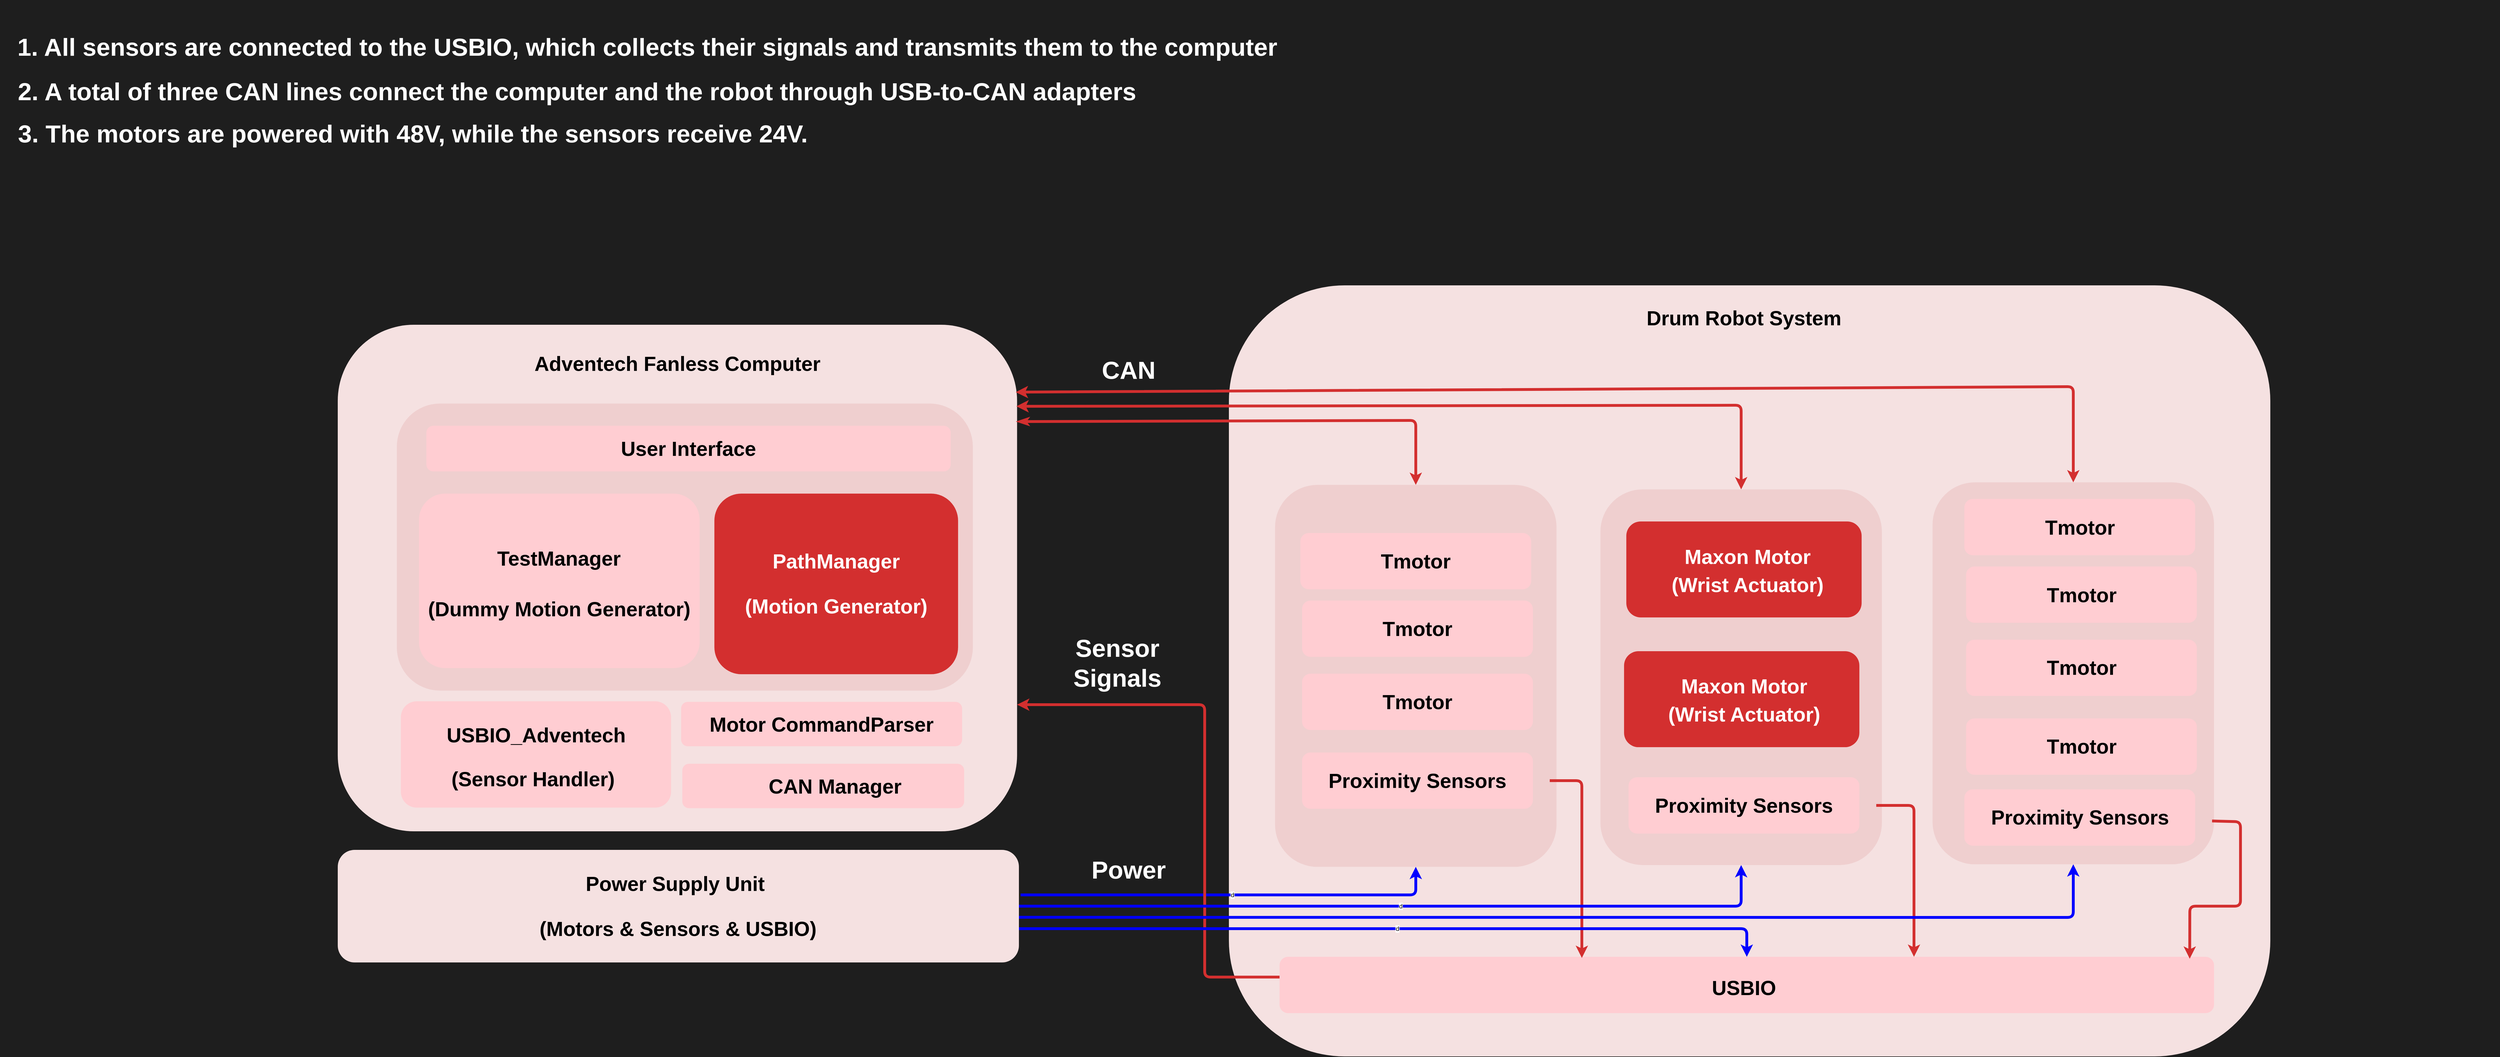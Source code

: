 <mxfile>
    <diagram id="fUJuaP0UBfGO78dAU-vV" name="Page-1">
        <mxGraphModel dx="5084" dy="4507" grid="1" gridSize="10" guides="1" tooltips="1" connect="1" arrows="1" fold="1" page="1" pageScale="1" pageWidth="291" pageHeight="413" background="light-dark(#1E1E1E,#535353)" math="0" shadow="0">
            <root>
                <mxCell id="0"/>
                <mxCell id="1" parent="0"/>
                <mxCell id="41" value="" style="group" parent="1" vertex="1" connectable="0">
                    <mxGeometry x="-990.0" y="-1160" width="4280" height="1467" as="geometry"/>
                </mxCell>
                <mxCell id="152" value="" style="group" parent="41" vertex="1" connectable="0">
                    <mxGeometry x="2003" y="237" width="1930" height="1230" as="geometry"/>
                </mxCell>
                <mxCell id="78" value="&lt;h1&gt;&lt;br&gt;&lt;/h1&gt;" style="rounded=1;whiteSpace=wrap;html=1;fillColor=light-dark(#F5E1E1,#EDEDED);strokeColor=none;align=center;verticalAlign=middle;fontFamily=Helvetica;fontSize=12;fontColor=default;" parent="152" vertex="1">
                    <mxGeometry x="20" y="-140" width="1850" height="1370" as="geometry"/>
                </mxCell>
                <mxCell id="93" value="&lt;h1&gt;&lt;br&gt;&lt;/h1&gt;" style="rounded=1;whiteSpace=wrap;html=1;fillColor=light-dark(#EFCFCF,#EDEDED);strokeColor=none;align=center;verticalAlign=middle;fontFamily=Helvetica;fontSize=12;fontColor=default;container=0;" parent="152" vertex="1">
                    <mxGeometry x="680" y="222.48" width="500" height="667.52" as="geometry"/>
                </mxCell>
                <mxCell id="148" value="&lt;h1&gt;&lt;br&gt;&lt;/h1&gt;" style="rounded=1;whiteSpace=wrap;html=1;fillColor=light-dark(#D32F2F,#EDEDED);strokeColor=none;align=center;verticalAlign=middle;fontFamily=Helvetica;fontSize=12;fontColor=default;" parent="152" vertex="1">
                    <mxGeometry x="721.99" y="510.0" width="418" height="170.52" as="geometry"/>
                </mxCell>
                <mxCell id="95" value="" style="group" parent="152" vertex="1" connectable="0">
                    <mxGeometry x="102.0" y="324.5" width="1743" height="580" as="geometry"/>
                </mxCell>
                <mxCell id="112" value="" style="group" parent="95" vertex="1" connectable="0">
                    <mxGeometry width="681.824" height="568.63" as="geometry"/>
                </mxCell>
                <mxCell id="81" value="&lt;h1&gt;&lt;br&gt;&lt;/h1&gt;" style="rounded=1;whiteSpace=wrap;html=1;fillColor=light-dark(#EFCFCF,#EDEDED);strokeColor=none;align=center;verticalAlign=middle;fontFamily=Helvetica;fontSize=12;fontColor=default;container=0;" parent="112" vertex="1">
                    <mxGeometry y="-110" width="500" height="678.63" as="geometry"/>
                </mxCell>
                <mxCell id="127" value="" style="group" parent="112" vertex="1" connectable="0">
                    <mxGeometry x="15.01" y="-24.5" width="666.814" height="501.89" as="geometry"/>
                </mxCell>
                <mxCell id="99" value="" style="group" parent="127" vertex="1" connectable="0">
                    <mxGeometry width="469.98" height="100" as="geometry"/>
                </mxCell>
                <mxCell id="97" value="&lt;h1&gt;&lt;br&gt;&lt;/h1&gt;" style="rounded=1;whiteSpace=wrap;html=1;fillColor=light-dark(#FFCDD2,#EDEDED);strokeColor=none;align=center;verticalAlign=middle;fontFamily=Helvetica;fontSize=12;fontColor=default;" parent="99" vertex="1">
                    <mxGeometry x="29.99" width="410" height="100" as="geometry"/>
                </mxCell>
                <mxCell id="98" value="&lt;h1&gt;&lt;font color=&quot;#000000&quot;&gt;Tmotor&lt;/font&gt;&lt;/h1&gt;" style="text;html=1;align=center;verticalAlign=middle;whiteSpace=wrap;rounded=0;fontFamily=Helvetica;fontSize=18;fontColor=default;" parent="99" vertex="1">
                    <mxGeometry y="11.89" width="469.98" height="76.22" as="geometry"/>
                </mxCell>
                <mxCell id="100" value="" style="group" parent="127" vertex="1" connectable="0">
                    <mxGeometry x="2.99" y="120" width="469.98" height="100" as="geometry"/>
                </mxCell>
                <mxCell id="101" value="&lt;h1&gt;&lt;br&gt;&lt;/h1&gt;" style="rounded=1;whiteSpace=wrap;html=1;fillColor=light-dark(#FFCDD2,#EDEDED);strokeColor=none;align=center;verticalAlign=middle;fontFamily=Helvetica;fontSize=12;fontColor=default;" parent="100" vertex="1">
                    <mxGeometry x="29.99" width="410" height="100" as="geometry"/>
                </mxCell>
                <mxCell id="102" value="&lt;h1&gt;&lt;font color=&quot;#000000&quot;&gt;Tmotor&lt;/font&gt;&lt;/h1&gt;" style="text;html=1;align=center;verticalAlign=middle;whiteSpace=wrap;rounded=0;fontFamily=Helvetica;fontSize=18;fontColor=default;" parent="100" vertex="1">
                    <mxGeometry y="11.89" width="469.98" height="76.22" as="geometry"/>
                </mxCell>
                <mxCell id="103" value="" style="group" parent="127" vertex="1" connectable="0">
                    <mxGeometry x="2.99" y="250" width="663.824" height="140" as="geometry"/>
                </mxCell>
                <mxCell id="104" value="&lt;h1&gt;&lt;br&gt;&lt;/h1&gt;" style="rounded=1;whiteSpace=wrap;html=1;fillColor=light-dark(#FFCDD2,#EDEDED);strokeColor=none;align=center;verticalAlign=middle;fontFamily=Helvetica;fontSize=12;fontColor=default;" parent="103" vertex="1">
                    <mxGeometry x="29.99" width="410" height="100" as="geometry"/>
                </mxCell>
                <mxCell id="105" value="&lt;h1&gt;&lt;font color=&quot;#000000&quot;&gt;Tmotor&lt;/font&gt;&lt;/h1&gt;" style="text;html=1;align=center;verticalAlign=middle;whiteSpace=wrap;rounded=0;fontFamily=Helvetica;fontSize=18;fontColor=default;" parent="103" vertex="1">
                    <mxGeometry y="11.89" width="469.98" height="76.22" as="geometry"/>
                </mxCell>
                <mxCell id="109" value="" style="group" parent="127" vertex="1" connectable="0">
                    <mxGeometry x="2.99" y="390" width="663.824" height="111.89" as="geometry"/>
                </mxCell>
                <mxCell id="110" value="&lt;h1&gt;&lt;br&gt;&lt;/h1&gt;" style="rounded=1;whiteSpace=wrap;html=1;fillColor=light-dark(#FFCDD2,#EDEDED);strokeColor=none;align=center;verticalAlign=middle;fontFamily=Helvetica;fontSize=12;fontColor=default;" parent="109" vertex="1">
                    <mxGeometry x="29.99" width="410" height="100" as="geometry"/>
                </mxCell>
                <mxCell id="111" value="&lt;h1&gt;&lt;font color=&quot;#000000&quot;&gt;Proximity Sensors&lt;/font&gt;&lt;/h1&gt;" style="text;html=1;align=center;verticalAlign=middle;whiteSpace=wrap;rounded=0;fontFamily=Helvetica;fontSize=18;fontColor=default;" parent="109" vertex="1">
                    <mxGeometry y="11.89" width="469.98" height="76.22" as="geometry"/>
                </mxCell>
                <mxCell id="186" value="" style="endArrow=classic;html=1;strokeWidth=5;strokeColor=light-dark(#d32f2f, #ededed);" parent="95" source="151" edge="1">
                    <mxGeometry relative="1" as="geometry">
                        <mxPoint x="1078.0" y="413.5" as="sourcePoint"/>
                        <mxPoint x="1135" y="728.5" as="targetPoint"/>
                        <Array as="points">
                            <mxPoint x="1135" y="459.5"/>
                        </Array>
                    </mxGeometry>
                </mxCell>
                <mxCell id="106" value="" style="group" parent="152" vertex="1" connectable="0">
                    <mxGeometry y="1053" width="1850" height="100" as="geometry"/>
                </mxCell>
                <mxCell id="107" value="&lt;h1&gt;&lt;br&gt;&lt;/h1&gt;" style="rounded=1;whiteSpace=wrap;html=1;fillColor=light-dark(#FFCDD2,#EDEDED);strokeColor=none;align=center;verticalAlign=middle;fontFamily=Helvetica;fontSize=12;fontColor=default;" parent="106" vertex="1">
                    <mxGeometry x="110" width="1660" height="100" as="geometry"/>
                </mxCell>
                <mxCell id="128" value="" style="group" parent="152" vertex="1" connectable="0">
                    <mxGeometry x="1270.0" y="320" width="500.0" height="568.63" as="geometry"/>
                </mxCell>
                <mxCell id="129" value="&lt;h1&gt;&lt;br&gt;&lt;/h1&gt;" style="rounded=1;whiteSpace=wrap;html=1;fillColor=light-dark(#EFCFCF,#EDEDED);strokeColor=none;align=center;verticalAlign=middle;fontFamily=Helvetica;fontSize=12;fontColor=default;container=0;" parent="128" vertex="1">
                    <mxGeometry y="-110" width="500" height="678.63" as="geometry"/>
                </mxCell>
                <mxCell id="131" value="" style="group" parent="128" vertex="1" connectable="0">
                    <mxGeometry x="26.53" y="-80.5" width="469.98" height="100" as="geometry"/>
                </mxCell>
                <mxCell id="132" value="&lt;h1&gt;&lt;br&gt;&lt;/h1&gt;" style="rounded=1;whiteSpace=wrap;html=1;fillColor=light-dark(#FFCDD2,#EDEDED);strokeColor=none;align=center;verticalAlign=middle;fontFamily=Helvetica;fontSize=12;fontColor=default;" parent="131" vertex="1">
                    <mxGeometry x="29.99" width="410" height="100" as="geometry"/>
                </mxCell>
                <mxCell id="133" value="&lt;h1&gt;&lt;font color=&quot;#000000&quot;&gt;Tmotor&lt;/font&gt;&lt;/h1&gt;" style="text;html=1;align=center;verticalAlign=middle;whiteSpace=wrap;rounded=0;fontFamily=Helvetica;fontSize=18;fontColor=default;" parent="131" vertex="1">
                    <mxGeometry y="11.89" width="469.98" height="76.22" as="geometry"/>
                </mxCell>
                <mxCell id="134" value="" style="group" parent="128" vertex="1" connectable="0">
                    <mxGeometry x="29.52" y="39.5" width="469.98" height="100" as="geometry"/>
                </mxCell>
                <mxCell id="135" value="&lt;h1&gt;&lt;br&gt;&lt;/h1&gt;" style="rounded=1;whiteSpace=wrap;html=1;fillColor=light-dark(#FFCDD2,#EDEDED);strokeColor=none;align=center;verticalAlign=middle;fontFamily=Helvetica;fontSize=12;fontColor=default;" parent="134" vertex="1">
                    <mxGeometry x="29.99" width="410" height="100" as="geometry"/>
                </mxCell>
                <mxCell id="136" value="&lt;h1&gt;&lt;font color=&quot;#000000&quot;&gt;Tmotor&lt;/font&gt;&lt;/h1&gt;" style="text;html=1;align=center;verticalAlign=middle;whiteSpace=wrap;rounded=0;fontFamily=Helvetica;fontSize=18;fontColor=default;" parent="134" vertex="1">
                    <mxGeometry y="11.89" width="469.98" height="76.22" as="geometry"/>
                </mxCell>
                <mxCell id="137" value="" style="group" parent="128" vertex="1" connectable="0">
                    <mxGeometry x="29.52" y="169.5" width="469.98" height="100" as="geometry"/>
                </mxCell>
                <mxCell id="138" value="&lt;h1&gt;&lt;br&gt;&lt;/h1&gt;" style="rounded=1;whiteSpace=wrap;html=1;fillColor=light-dark(#FFCDD2,#EDEDED);strokeColor=none;align=center;verticalAlign=middle;fontFamily=Helvetica;fontSize=12;fontColor=default;" parent="137" vertex="1">
                    <mxGeometry x="29.99" width="410" height="100" as="geometry"/>
                </mxCell>
                <mxCell id="139" value="&lt;h1&gt;&lt;font color=&quot;#000000&quot;&gt;Tmotor&lt;/font&gt;&lt;/h1&gt;" style="text;html=1;align=center;verticalAlign=middle;whiteSpace=wrap;rounded=0;fontFamily=Helvetica;fontSize=18;fontColor=default;" parent="137" vertex="1">
                    <mxGeometry y="11.89" width="469.98" height="76.22" as="geometry"/>
                </mxCell>
                <mxCell id="140" value="" style="group" parent="128" vertex="1" connectable="0">
                    <mxGeometry x="29.52" y="309.5" width="469.98" height="100" as="geometry"/>
                </mxCell>
                <mxCell id="141" value="&lt;h1&gt;&lt;br&gt;&lt;/h1&gt;" style="rounded=1;whiteSpace=wrap;html=1;fillColor=light-dark(#FFCDD2,#EDEDED);strokeColor=none;align=center;verticalAlign=middle;fontFamily=Helvetica;fontSize=12;fontColor=default;" parent="140" vertex="1">
                    <mxGeometry x="29.99" width="410" height="100" as="geometry"/>
                </mxCell>
                <mxCell id="142" value="&lt;h1&gt;&lt;font color=&quot;#000000&quot;&gt;Tmotor&lt;/font&gt;&lt;/h1&gt;" style="text;html=1;align=center;verticalAlign=middle;whiteSpace=wrap;rounded=0;fontFamily=Helvetica;fontSize=18;fontColor=default;" parent="140" vertex="1">
                    <mxGeometry y="11.89" width="469.98" height="76.22" as="geometry"/>
                </mxCell>
                <mxCell id="144" value="&lt;h1&gt;&lt;br&gt;&lt;/h1&gt;" style="rounded=1;whiteSpace=wrap;html=1;fillColor=light-dark(#FFCDD2,#EDEDED);strokeColor=none;align=center;verticalAlign=middle;fontFamily=Helvetica;fontSize=12;fontColor=default;" parent="128" vertex="1">
                    <mxGeometry x="56.52" y="435.5" width="410" height="100" as="geometry"/>
                </mxCell>
                <mxCell id="146" value="&lt;h1&gt;&lt;font color=&quot;#000000&quot;&gt;Proximity Sensors&lt;/font&gt;&lt;/h1&gt;" style="text;html=1;align=center;verticalAlign=middle;whiteSpace=wrap;rounded=0;fontFamily=Helvetica;fontSize=18;fontColor=default;" parent="128" vertex="1">
                    <mxGeometry x="26.53" y="447.39" width="469.98" height="76.22" as="geometry"/>
                </mxCell>
                <mxCell id="147" value="&lt;h1&gt;&lt;br&gt;&lt;/h1&gt;" style="rounded=1;whiteSpace=wrap;html=1;fillColor=light-dark(#D32F2F,#EDEDED);strokeColor=none;align=center;verticalAlign=middle;fontFamily=Helvetica;fontSize=12;fontColor=default;" parent="152" vertex="1">
                    <mxGeometry x="725.99" y="279.48" width="418" height="170.52" as="geometry"/>
                </mxCell>
                <mxCell id="150" value="&lt;h1&gt;&lt;br&gt;&lt;/h1&gt;" style="rounded=1;whiteSpace=wrap;html=1;fillColor=light-dark(#FFCDD2,#EDEDED);strokeColor=none;align=center;verticalAlign=middle;fontFamily=Helvetica;fontSize=12;fontColor=default;" parent="152" vertex="1">
                    <mxGeometry x="729.99" y="734" width="410" height="100" as="geometry"/>
                </mxCell>
                <mxCell id="151" value="&lt;h1&gt;&lt;font color=&quot;#000000&quot;&gt;Proximity Sensors&lt;/font&gt;&lt;/h1&gt;" style="text;html=1;align=center;verticalAlign=middle;whiteSpace=wrap;rounded=0;fontFamily=Helvetica;fontSize=18;fontColor=default;" parent="152" vertex="1">
                    <mxGeometry x="700.0" y="745.89" width="469.98" height="76.22" as="geometry"/>
                </mxCell>
                <mxCell id="154" value="&lt;h1&gt;&lt;font style=&quot;color: rgb(255, 255, 255);&quot;&gt;(Wrist Actuator)&lt;/font&gt;&lt;/h1&gt;" style="text;html=1;align=center;verticalAlign=middle;whiteSpace=wrap;rounded=0;fontFamily=Helvetica;fontSize=18;fontColor=#FFFFFF;fillColor=none;labelBackgroundColor=none;labelBorderColor=none;textShadow=0;" parent="152" vertex="1">
                    <mxGeometry x="706.58" y="580" width="456.82" height="84.5" as="geometry"/>
                </mxCell>
                <mxCell id="153" value="&lt;h1&gt;&lt;font style=&quot;color: rgb(255, 255, 255);&quot;&gt;Maxon Motor&lt;/font&gt;&lt;/h1&gt;" style="text;html=1;align=center;verticalAlign=middle;whiteSpace=wrap;rounded=0;fontFamily=Helvetica;fontSize=18;fontColor=#FFFFFF;fillColor=none;labelBackgroundColor=none;labelBorderColor=none;textShadow=0;" parent="152" vertex="1">
                    <mxGeometry x="707.0" y="530" width="456.82" height="84.5" as="geometry"/>
                </mxCell>
                <mxCell id="155" value="&lt;h1&gt;&lt;font style=&quot;color: rgb(255, 255, 255);&quot;&gt;Maxon Motor&lt;/font&gt;&lt;/h1&gt;" style="text;html=1;align=center;verticalAlign=middle;whiteSpace=wrap;rounded=0;fontFamily=Helvetica;fontSize=18;fontColor=#FFFFFF;fillColor=none;labelBackgroundColor=none;labelBorderColor=none;textShadow=0;" parent="152" vertex="1">
                    <mxGeometry x="713.16" y="300" width="456.82" height="84.5" as="geometry"/>
                </mxCell>
                <mxCell id="156" value="&lt;h1&gt;&lt;font style=&quot;color: rgb(255, 255, 255);&quot;&gt;(Wrist Actuator)&lt;/font&gt;&lt;/h1&gt;" style="text;html=1;align=center;verticalAlign=middle;whiteSpace=wrap;rounded=0;fontFamily=Helvetica;fontSize=18;fontColor=#FFFFFF;fillColor=none;labelBackgroundColor=none;labelBorderColor=none;textShadow=0;" parent="152" vertex="1">
                    <mxGeometry x="712.74" y="350" width="456.82" height="84.5" as="geometry"/>
                </mxCell>
                <mxCell id="108" value="&lt;h1&gt;&lt;font color=&quot;#000000&quot;&gt;USBIO&lt;/font&gt;&lt;/h1&gt;" style="text;html=1;align=center;verticalAlign=middle;whiteSpace=wrap;rounded=0;fontFamily=Helvetica;fontSize=18;fontColor=default;" parent="152" vertex="1">
                    <mxGeometry x="109.99" y="1070" width="1650" height="76.22" as="geometry"/>
                </mxCell>
                <mxCell id="177" value="d" style="endArrow=classic;html=1;entryX=0.5;entryY=1;entryDx=0;entryDy=0;strokeWidth=5;strokeColor=light-dark(#0000FF,#EDEDED);" parent="152" target="81" edge="1">
                    <mxGeometry relative="1" as="geometry">
                        <mxPoint x="-350.0" y="943" as="sourcePoint"/>
                        <mxPoint x="943.0" y="863" as="targetPoint"/>
                        <Array as="points">
                            <mxPoint x="352.0" y="943"/>
                        </Array>
                    </mxGeometry>
                </mxCell>
                <mxCell id="79" value="&lt;h1&gt;&lt;font color=&quot;#000000&quot;&gt;Drum Robot System&lt;/font&gt;&lt;/h1&gt;" style="text;html=1;align=center;verticalAlign=middle;whiteSpace=wrap;rounded=0;fontFamily=Helvetica;fontSize=18;fontColor=default;" parent="152" vertex="1">
                    <mxGeometry x="403.26" y="-127" width="1064.3" height="90" as="geometry"/>
                </mxCell>
                <mxCell id="182" value="" style="endArrow=classic;html=1;exitX=1;exitY=0.5;exitDx=0;exitDy=0;strokeWidth=5;strokeColor=light-dark(#d32f2f, #ededed);" parent="152" source="111" edge="1">
                    <mxGeometry relative="1" as="geometry">
                        <mxPoint x="57" y="835" as="sourcePoint"/>
                        <mxPoint x="647.0" y="1055" as="targetPoint"/>
                        <Array as="points">
                            <mxPoint x="647.0" y="740"/>
                        </Array>
                    </mxGeometry>
                </mxCell>
                <mxCell id="187" value="" style="endArrow=classic;html=1;strokeWidth=5;strokeColor=light-dark(#d32f2f, #ededed);entryX=0.974;entryY=0.034;entryDx=0;entryDy=0;entryPerimeter=0;" parent="152" source="146" target="107" edge="1">
                    <mxGeometry relative="1" as="geometry">
                        <mxPoint x="1737.0" y="801.5" as="sourcePoint"/>
                        <mxPoint x="1804.0" y="1070" as="targetPoint"/>
                        <Array as="points">
                            <mxPoint x="1817.0" y="813"/>
                            <mxPoint x="1817.0" y="963"/>
                            <mxPoint x="1727.0" y="963"/>
                        </Array>
                    </mxGeometry>
                </mxCell>
                <mxCell id="44" value="" style="group" parent="41" vertex="1" connectable="0">
                    <mxGeometry x="440" y="300" width="1679.3" height="900" as="geometry"/>
                </mxCell>
                <mxCell id="39" value="&lt;h1&gt;&lt;br&gt;&lt;/h1&gt;" style="rounded=1;whiteSpace=wrap;html=1;fillColor=light-dark(#F5E1E1,#EDEDED);strokeColor=none;align=center;verticalAlign=middle;fontFamily=Helvetica;fontSize=12;fontColor=default;" parent="44" vertex="1">
                    <mxGeometry y="-133" width="1206.739" height="900" as="geometry"/>
                </mxCell>
                <mxCell id="40" value="&lt;h1&gt;&lt;font color=&quot;#000000&quot;&gt;Adventech Fanless Computer&lt;/font&gt;&lt;/h1&gt;" style="text;html=1;align=center;verticalAlign=middle;whiteSpace=wrap;rounded=0;fontFamily=Helvetica;fontSize=18;fontColor=default;" parent="44" vertex="1">
                    <mxGeometry x="116.699" y="-101.698" width="973.348" height="76.219" as="geometry"/>
                </mxCell>
                <mxCell id="30" value="" style="group" parent="44" vertex="1" connectable="0">
                    <mxGeometry x="112.082" y="645.997" width="1042.33" height="79.94" as="geometry"/>
                </mxCell>
                <mxCell id="54" value="" style="group" parent="30" vertex="1" connectable="0">
                    <mxGeometry width="480" height="78.94" as="geometry"/>
                </mxCell>
                <mxCell id="58" value="" style="group" parent="54" vertex="1" connectable="0">
                    <mxGeometry width="480" height="78.94" as="geometry"/>
                </mxCell>
                <mxCell id="28" value="&lt;h1&gt;&lt;br&gt;&lt;/h1&gt;" style="rounded=1;whiteSpace=wrap;html=1;fillColor=light-dark(#FFCDD2,#EDEDED);strokeColor=none;align=center;verticalAlign=middle;fontFamily=Helvetica;fontSize=12;fontColor=default;" parent="58" vertex="1">
                    <mxGeometry y="-110" width="480" height="188.94" as="geometry"/>
                </mxCell>
                <mxCell id="73" value="&lt;h1&gt;&lt;font color=&quot;#000000&quot;&gt;(Sensor Handler)&amp;nbsp;&lt;/font&gt;&lt;/h1&gt;" style="text;html=1;align=center;verticalAlign=middle;whiteSpace=wrap;rounded=0;fontFamily=Helvetica;fontSize=18;fontColor=default;" parent="58" vertex="1">
                    <mxGeometry x="45.98" y="-11" width="388.03" height="79" as="geometry"/>
                </mxCell>
                <mxCell id="29" value="&lt;h1&gt;&lt;font color=&quot;#000000&quot;&gt;USBIO_Adventech&lt;/font&gt;&lt;/h1&gt;" style="text;html=1;align=center;verticalAlign=middle;whiteSpace=wrap;rounded=0;fontFamily=Helvetica;fontSize=18;fontColor=default;" parent="58" vertex="1">
                    <mxGeometry x="30.508" y="-89.997" width="418.97" height="79" as="geometry"/>
                </mxCell>
                <mxCell id="55" value="" style="group" parent="30" vertex="1" connectable="0">
                    <mxGeometry x="500" y="1" width="542.33" height="78.94" as="geometry"/>
                </mxCell>
                <mxCell id="56" value="&lt;h1&gt;&lt;br&gt;&lt;/h1&gt;" style="rounded=1;whiteSpace=wrap;html=1;fillColor=light-dark(#FFCDD2,#EDEDED);strokeColor=none;align=center;verticalAlign=middle;fontFamily=Helvetica;fontSize=12;fontColor=default;" parent="55" vertex="1">
                    <mxGeometry width="500.612" height="78.94" as="geometry"/>
                </mxCell>
                <mxCell id="57" value="&lt;h1&gt;&lt;font color=&quot;#000000&quot;&gt;CAN Manager&lt;/font&gt;&lt;/h1&gt;" style="text;html=1;align=center;verticalAlign=middle;whiteSpace=wrap;rounded=0;fontFamily=Helvetica;fontSize=18;fontColor=default;" parent="55" vertex="1">
                    <mxGeometry x="69.585" y="1.36" width="403.165" height="77.58" as="geometry"/>
                </mxCell>
                <mxCell id="49" value="&lt;h1&gt;&lt;br&gt;&lt;/h1&gt;" style="rounded=1;whiteSpace=wrap;html=1;fillColor=light-dark(#EFCFCF,#EDEDED);strokeColor=none;align=center;verticalAlign=middle;fontFamily=Helvetica;fontSize=12;fontColor=default;" parent="44" vertex="1">
                    <mxGeometry x="104.946" y="7" width="1023.226" height="510" as="geometry"/>
                </mxCell>
                <mxCell id="45" value="&lt;h1&gt;&lt;br&gt;&lt;/h1&gt;" style="rounded=1;whiteSpace=wrap;html=1;fillColor=light-dark(#D32F2F,#EDEDED);strokeColor=none;align=center;verticalAlign=middle;fontFamily=Helvetica;fontSize=12;fontColor=default;" parent="44" vertex="1">
                    <mxGeometry x="669.032" y="167" width="432.903" height="320.87" as="geometry"/>
                </mxCell>
                <mxCell id="59" value="" style="group" parent="44" vertex="1" connectable="0">
                    <mxGeometry x="649.931" y="536.997" width="480" height="78.94" as="geometry"/>
                </mxCell>
                <mxCell id="60" value="&lt;h1&gt;&lt;br&gt;&lt;/h1&gt;" style="rounded=1;whiteSpace=wrap;html=1;fillColor=light-dark(#FFCDD2,#EDEDED);strokeColor=none;align=center;verticalAlign=middle;fontFamily=Helvetica;fontSize=12;fontColor=default;" parent="59" vertex="1">
                    <mxGeometry x="-40" width="499.14" height="78.94" as="geometry"/>
                </mxCell>
                <mxCell id="61" value="&lt;h1&gt;&lt;font color=&quot;#000000&quot;&gt;Motor CommandParser&lt;/font&gt;&lt;/h1&gt;" style="text;html=1;align=center;verticalAlign=middle;whiteSpace=wrap;rounded=0;fontFamily=Helvetica;fontSize=18;fontColor=default;" parent="59" vertex="1">
                    <mxGeometry x="-1.73" y="1.36" width="422.6" height="77.58" as="geometry"/>
                </mxCell>
                <mxCell id="66" value="&lt;h1&gt;&lt;font style=&quot;color: rgb(255, 255, 255);&quot;&gt;PathManager&lt;/font&gt;&lt;/h1&gt;" style="text;html=1;align=center;verticalAlign=middle;whiteSpace=wrap;rounded=0;fontFamily=Helvetica;fontSize=18;fontColor=#FFFFFF;fillColor=none;labelBackgroundColor=none;labelBorderColor=none;textShadow=0;" parent="44" vertex="1">
                    <mxGeometry x="657.07" y="237" width="456.825" height="100" as="geometry"/>
                </mxCell>
                <mxCell id="63" value="" style="group" parent="44" vertex="1" connectable="0">
                    <mxGeometry x="157.419" y="37" width="931.398" height="100" as="geometry"/>
                </mxCell>
                <mxCell id="64" value="" style="rounded=1;whiteSpace=wrap;html=1;fillColor=light-dark(#FFCDD2,#EDEDED);strokeColor=none;align=center;verticalAlign=middle;fontFamily=Helvetica;fontSize=12;fontColor=default;" parent="63" vertex="1">
                    <mxGeometry y="9.56" width="931.398" height="80.88" as="geometry"/>
                </mxCell>
                <mxCell id="65" value="&lt;h1&gt;&lt;font color=&quot;#000000&quot;&gt;User Interface&lt;/font&gt;&lt;/h1&gt;" style="text;html=1;align=center;verticalAlign=middle;whiteSpace=wrap;rounded=0;fontFamily=Helvetica;fontSize=18;fontColor=default;" parent="63" vertex="1">
                    <mxGeometry x="246.546" width="438.305" height="100" as="geometry"/>
                </mxCell>
                <mxCell id="67" value="" style="group" parent="44" vertex="1" connectable="0">
                    <mxGeometry x="144.301" y="227" width="600" height="250" as="geometry"/>
                </mxCell>
                <mxCell id="68" value="" style="rounded=1;whiteSpace=wrap;html=1;fillColor=light-dark(#FFCDD2,#EDEDED);strokeColor=none;align=center;verticalAlign=middle;fontFamily=Helvetica;fontSize=12;fontColor=default;" parent="67" vertex="1">
                    <mxGeometry y="-60" width="498.495" height="310" as="geometry"/>
                </mxCell>
                <mxCell id="69" value="&lt;h1&gt;&lt;font color=&quot;#000000&quot;&gt;TestManager&lt;/font&gt;&lt;/h1&gt;" style="text;html=1;align=center;verticalAlign=middle;whiteSpace=wrap;rounded=0;fontFamily=Helvetica;fontSize=18;fontColor=default;" parent="67" vertex="1">
                    <mxGeometry x="79.1" y="20" width="340.3" height="70" as="geometry"/>
                </mxCell>
                <mxCell id="74" value="&lt;h1&gt;&lt;font color=&quot;#000000&quot;&gt;(Dummy Motion Generator)&lt;/font&gt;&lt;/h1&gt;" style="text;html=1;align=center;verticalAlign=middle;whiteSpace=wrap;rounded=0;fontFamily=Helvetica;fontSize=18;fontColor=default;" parent="67" vertex="1">
                    <mxGeometry x="-11.2" y="110" width="520.9" height="70" as="geometry"/>
                </mxCell>
                <mxCell id="70" value="&lt;h1&gt;&lt;font style=&quot;color: rgb(255, 255, 255);&quot;&gt;(Motion Generator)&lt;/font&gt;&lt;/h1&gt;" style="text;html=1;align=center;verticalAlign=middle;whiteSpace=wrap;rounded=0;fontFamily=Helvetica;fontSize=18;fontColor=#FFFFFF;fillColor=none;labelBackgroundColor=none;labelBorderColor=none;textShadow=0;" parent="44" vertex="1">
                    <mxGeometry x="657.071" y="317" width="456.825" height="100" as="geometry"/>
                </mxCell>
                <mxCell id="167" value="" style="endArrow=classic;html=1;exitX=0.999;exitY=0.161;exitDx=0;exitDy=0;exitPerimeter=0;entryX=0.5;entryY=0;entryDx=0;entryDy=0;strokeWidth=5;strokeColor=light-dark(#d32f2f, #ededed);startArrow=classicThin;startFill=1;" parent="44" target="81" edge="1">
                    <mxGeometry relative="1" as="geometry">
                        <mxPoint x="1206.74" y="39" as="sourcePoint"/>
                        <mxPoint x="2493.74" y="186" as="targetPoint"/>
                        <Array as="points">
                            <mxPoint x="1915.0" y="37"/>
                        </Array>
                    </mxGeometry>
                </mxCell>
                <mxCell id="179" value="&lt;h1&gt;&lt;font style=&quot;color: rgb(255, 255, 255); font-size: 44px;&quot;&gt;Power&lt;/font&gt;&lt;/h1&gt;" style="text;html=1;align=center;verticalAlign=middle;whiteSpace=wrap;rounded=0;fontFamily=Helvetica;fontSize=18;fontColor=default;" parent="44" vertex="1">
                    <mxGeometry x="1300" y="798" width="210" height="76.22" as="geometry"/>
                </mxCell>
                <mxCell id="195" value="&lt;h1&gt;&lt;font style=&quot;color: rgb(255, 255, 255); font-size: 44px;&quot;&gt;Sensor Signals&lt;/font&gt;&lt;/h1&gt;" style="text;html=1;align=center;verticalAlign=middle;whiteSpace=wrap;rounded=0;fontFamily=Helvetica;fontSize=18;fontColor=default;" vertex="1" parent="44">
                    <mxGeometry x="1280" y="430" width="210" height="76.22" as="geometry"/>
                </mxCell>
                <mxCell id="162" value="" style="endArrow=classic;html=1;exitX=0.998;exitY=0.133;exitDx=0;exitDy=0;exitPerimeter=0;entryX=0.5;entryY=0;entryDx=0;entryDy=0;strokeWidth=5;strokeColor=light-dark(#d32f2f, #ededed);startArrow=classic;startFill=1;" parent="41" source="39" target="129" edge="1">
                    <mxGeometry relative="1" as="geometry">
                        <mxPoint x="1830.0" y="287" as="sourcePoint"/>
                        <mxPoint x="1930.0" y="287" as="targetPoint"/>
                        <Array as="points">
                            <mxPoint x="3523.0" y="277"/>
                        </Array>
                    </mxGeometry>
                </mxCell>
                <mxCell id="165" value="" style="endArrow=classic;html=1;exitX=0.999;exitY=0.161;exitDx=0;exitDy=0;exitPerimeter=0;entryX=0.5;entryY=0;entryDx=0;entryDy=0;strokeWidth=5;strokeColor=light-dark(#d32f2f, #ededed);startArrow=classic;startFill=1;" parent="41" source="39" target="93" edge="1">
                    <mxGeometry relative="1" as="geometry">
                        <mxPoint x="1654" y="297" as="sourcePoint"/>
                        <mxPoint x="3533" y="457" as="targetPoint"/>
                        <Array as="points">
                            <mxPoint x="2933.0" y="310"/>
                        </Array>
                    </mxGeometry>
                </mxCell>
                <mxCell id="169" value="&lt;h1&gt;&lt;font style=&quot;color: rgb(255, 255, 255); font-size: 44px;&quot;&gt;CAN&lt;/font&gt;&lt;/h1&gt;" style="text;html=1;align=center;verticalAlign=middle;whiteSpace=wrap;rounded=0;fontFamily=Helvetica;fontSize=18;fontColor=default;" parent="41" vertex="1">
                    <mxGeometry x="1740" y="210" width="210" height="76.22" as="geometry"/>
                </mxCell>
                <mxCell id="194" value="" style="endArrow=classic;html=1;exitX=0;exitY=0.25;exitDx=0;exitDy=0;strokeWidth=5;strokeColor=light-dark(#d32f2f, #ededed);entryX=1;entryY=0.75;entryDx=0;entryDy=0;" edge="1" parent="41" source="108" target="39">
                    <mxGeometry relative="1" as="geometry">
                        <mxPoint x="1806" y="1067" as="sourcePoint"/>
                        <mxPoint x="1863.0" y="1382" as="targetPoint"/>
                        <Array as="points">
                            <mxPoint x="1980.0" y="1326"/>
                            <mxPoint x="1980.0" y="842"/>
                        </Array>
                    </mxGeometry>
                </mxCell>
                <mxCell id="71" value="" style="group" parent="1" vertex="1" connectable="0">
                    <mxGeometry x="-550" y="-60" width="1210" height="200" as="geometry"/>
                </mxCell>
                <mxCell id="72" value="" style="group" parent="71" vertex="1" connectable="0">
                    <mxGeometry width="1210" height="200" as="geometry"/>
                </mxCell>
                <mxCell id="19" value="&lt;h1&gt;&lt;br&gt;&lt;/h1&gt;" style="rounded=1;whiteSpace=wrap;html=1;fillColor=light-dark(#F5E1E1,#EDEDED);strokeColor=none;align=center;verticalAlign=middle;fontFamily=Helvetica;fontSize=12;fontColor=default;" parent="72" vertex="1">
                    <mxGeometry width="1210" height="200" as="geometry"/>
                </mxCell>
                <mxCell id="23" value="&lt;h1&gt;&lt;font color=&quot;#000000&quot;&gt;Power Supply Unit&amp;nbsp;&lt;/font&gt;&lt;/h1&gt;" style="text;html=1;align=center;verticalAlign=middle;whiteSpace=wrap;rounded=0;fontFamily=Helvetica;fontSize=18;fontColor=default;" parent="72" vertex="1">
                    <mxGeometry x="122.315" y="20" width="965.37" height="80" as="geometry"/>
                </mxCell>
                <mxCell id="24" value="&lt;h1&gt;&lt;font color=&quot;#000000&quot;&gt;(Motors &amp;amp; Sensors &amp;amp; USBIO)&lt;/font&gt;&lt;/h1&gt;" style="text;html=1;align=center;verticalAlign=middle;whiteSpace=wrap;rounded=0;fontFamily=Helvetica;fontSize=18;fontColor=default;" parent="72" vertex="1">
                    <mxGeometry x="122.315" y="100" width="965.37" height="80" as="geometry"/>
                </mxCell>
                <mxCell id="173" value="" style="endArrow=classic;html=1;entryX=0.5;entryY=1;entryDx=0;entryDy=0;strokeWidth=5;strokeColor=light-dark(#0000FF,#EDEDED);exitX=1;exitY=0.599;exitDx=0;exitDy=0;exitPerimeter=0;" parent="1" source="19" target="129" edge="1">
                    <mxGeometry relative="1" as="geometry">
                        <mxPoint x="660" y="140" as="sourcePoint"/>
                        <mxPoint x="1372.26" y="205" as="targetPoint"/>
                        <Array as="points">
                            <mxPoint x="2533" y="60"/>
                        </Array>
                    </mxGeometry>
                </mxCell>
                <mxCell id="176" value="d" style="endArrow=classic;html=1;entryX=0.5;entryY=1;entryDx=0;entryDy=0;strokeWidth=5;strokeColor=light-dark(#0000FF,#EDEDED);" parent="1" target="93" edge="1">
                    <mxGeometry relative="1" as="geometry">
                        <mxPoint x="660" y="40" as="sourcePoint"/>
                        <mxPoint x="2543" y="-24" as="targetPoint"/>
                        <Array as="points">
                            <mxPoint x="1943" y="40"/>
                        </Array>
                    </mxGeometry>
                </mxCell>
                <mxCell id="178" value="d" style="endArrow=classic;html=1;entryX=0.5;entryY=0;entryDx=0;entryDy=0;strokeWidth=5;strokeColor=light-dark(#0000FF,#EDEDED);" parent="1" target="107" edge="1">
                    <mxGeometry relative="1" as="geometry">
                        <mxPoint x="660" y="80" as="sourcePoint"/>
                        <mxPoint x="1953" y="-23" as="targetPoint"/>
                        <Array as="points">
                            <mxPoint x="1953" y="80"/>
                        </Array>
                    </mxGeometry>
                </mxCell>
                <mxCell id="188" value="&lt;h1 style=&quot;text-align: justify;&quot;&gt;&lt;font style=&quot;font-size: 44px; color: rgb(255, 255, 255);&quot;&gt;1. All sensors are connected to the USBIO, which collects their signals and transmits them to the computer&lt;/font&gt;&lt;/h1&gt;&lt;div&gt;&lt;font style=&quot;font-size: 44px; color: rgb(255, 255, 255);&quot;&gt;&lt;br&gt;&lt;/font&gt;&lt;/div&gt;" style="text;html=1;align=center;verticalAlign=middle;whiteSpace=wrap;rounded=0;fontFamily=Helvetica;fontSize=18;fontColor=default;" parent="1" vertex="1">
                    <mxGeometry x="-1130" y="-1570" width="2260" height="220" as="geometry"/>
                </mxCell>
                <mxCell id="189" value="&lt;h1&gt;&lt;b style=&quot;font-size: 44px; text-align: justify;&quot;&gt;&lt;font style=&quot;color: rgb(255, 255, 255);&quot;&gt;2. A total of three CAN lines connect the computer and the robot through USB-to-CAN adapters&lt;/font&gt;&lt;/b&gt;&lt;/h1&gt;" style="text;html=1;align=center;verticalAlign=middle;whiteSpace=wrap;rounded=0;fontFamily=Helvetica;fontSize=18;fontColor=default;" parent="1" vertex="1">
                    <mxGeometry x="-1150" y="-1445" width="2050" height="76.22" as="geometry"/>
                </mxCell>
                <mxCell id="190" value="&lt;h1 style=&quot;&quot;&gt;&lt;font style=&quot;color: rgb(255, 255, 255); font-size: 44px;&quot;&gt;3. The motors are powered with 48V, while the sensors receive 24V.&lt;/font&gt;&lt;/h1&gt;" style="text;html=1;align=left;verticalAlign=middle;whiteSpace=wrap;rounded=0;fontFamily=Helvetica;fontSize=18;fontColor=default;" parent="1" vertex="1">
                    <mxGeometry x="-1120" y="-1370" width="2050" height="76.22" as="geometry"/>
                </mxCell>
            </root>
        </mxGraphModel>
    </diagram>
</mxfile>